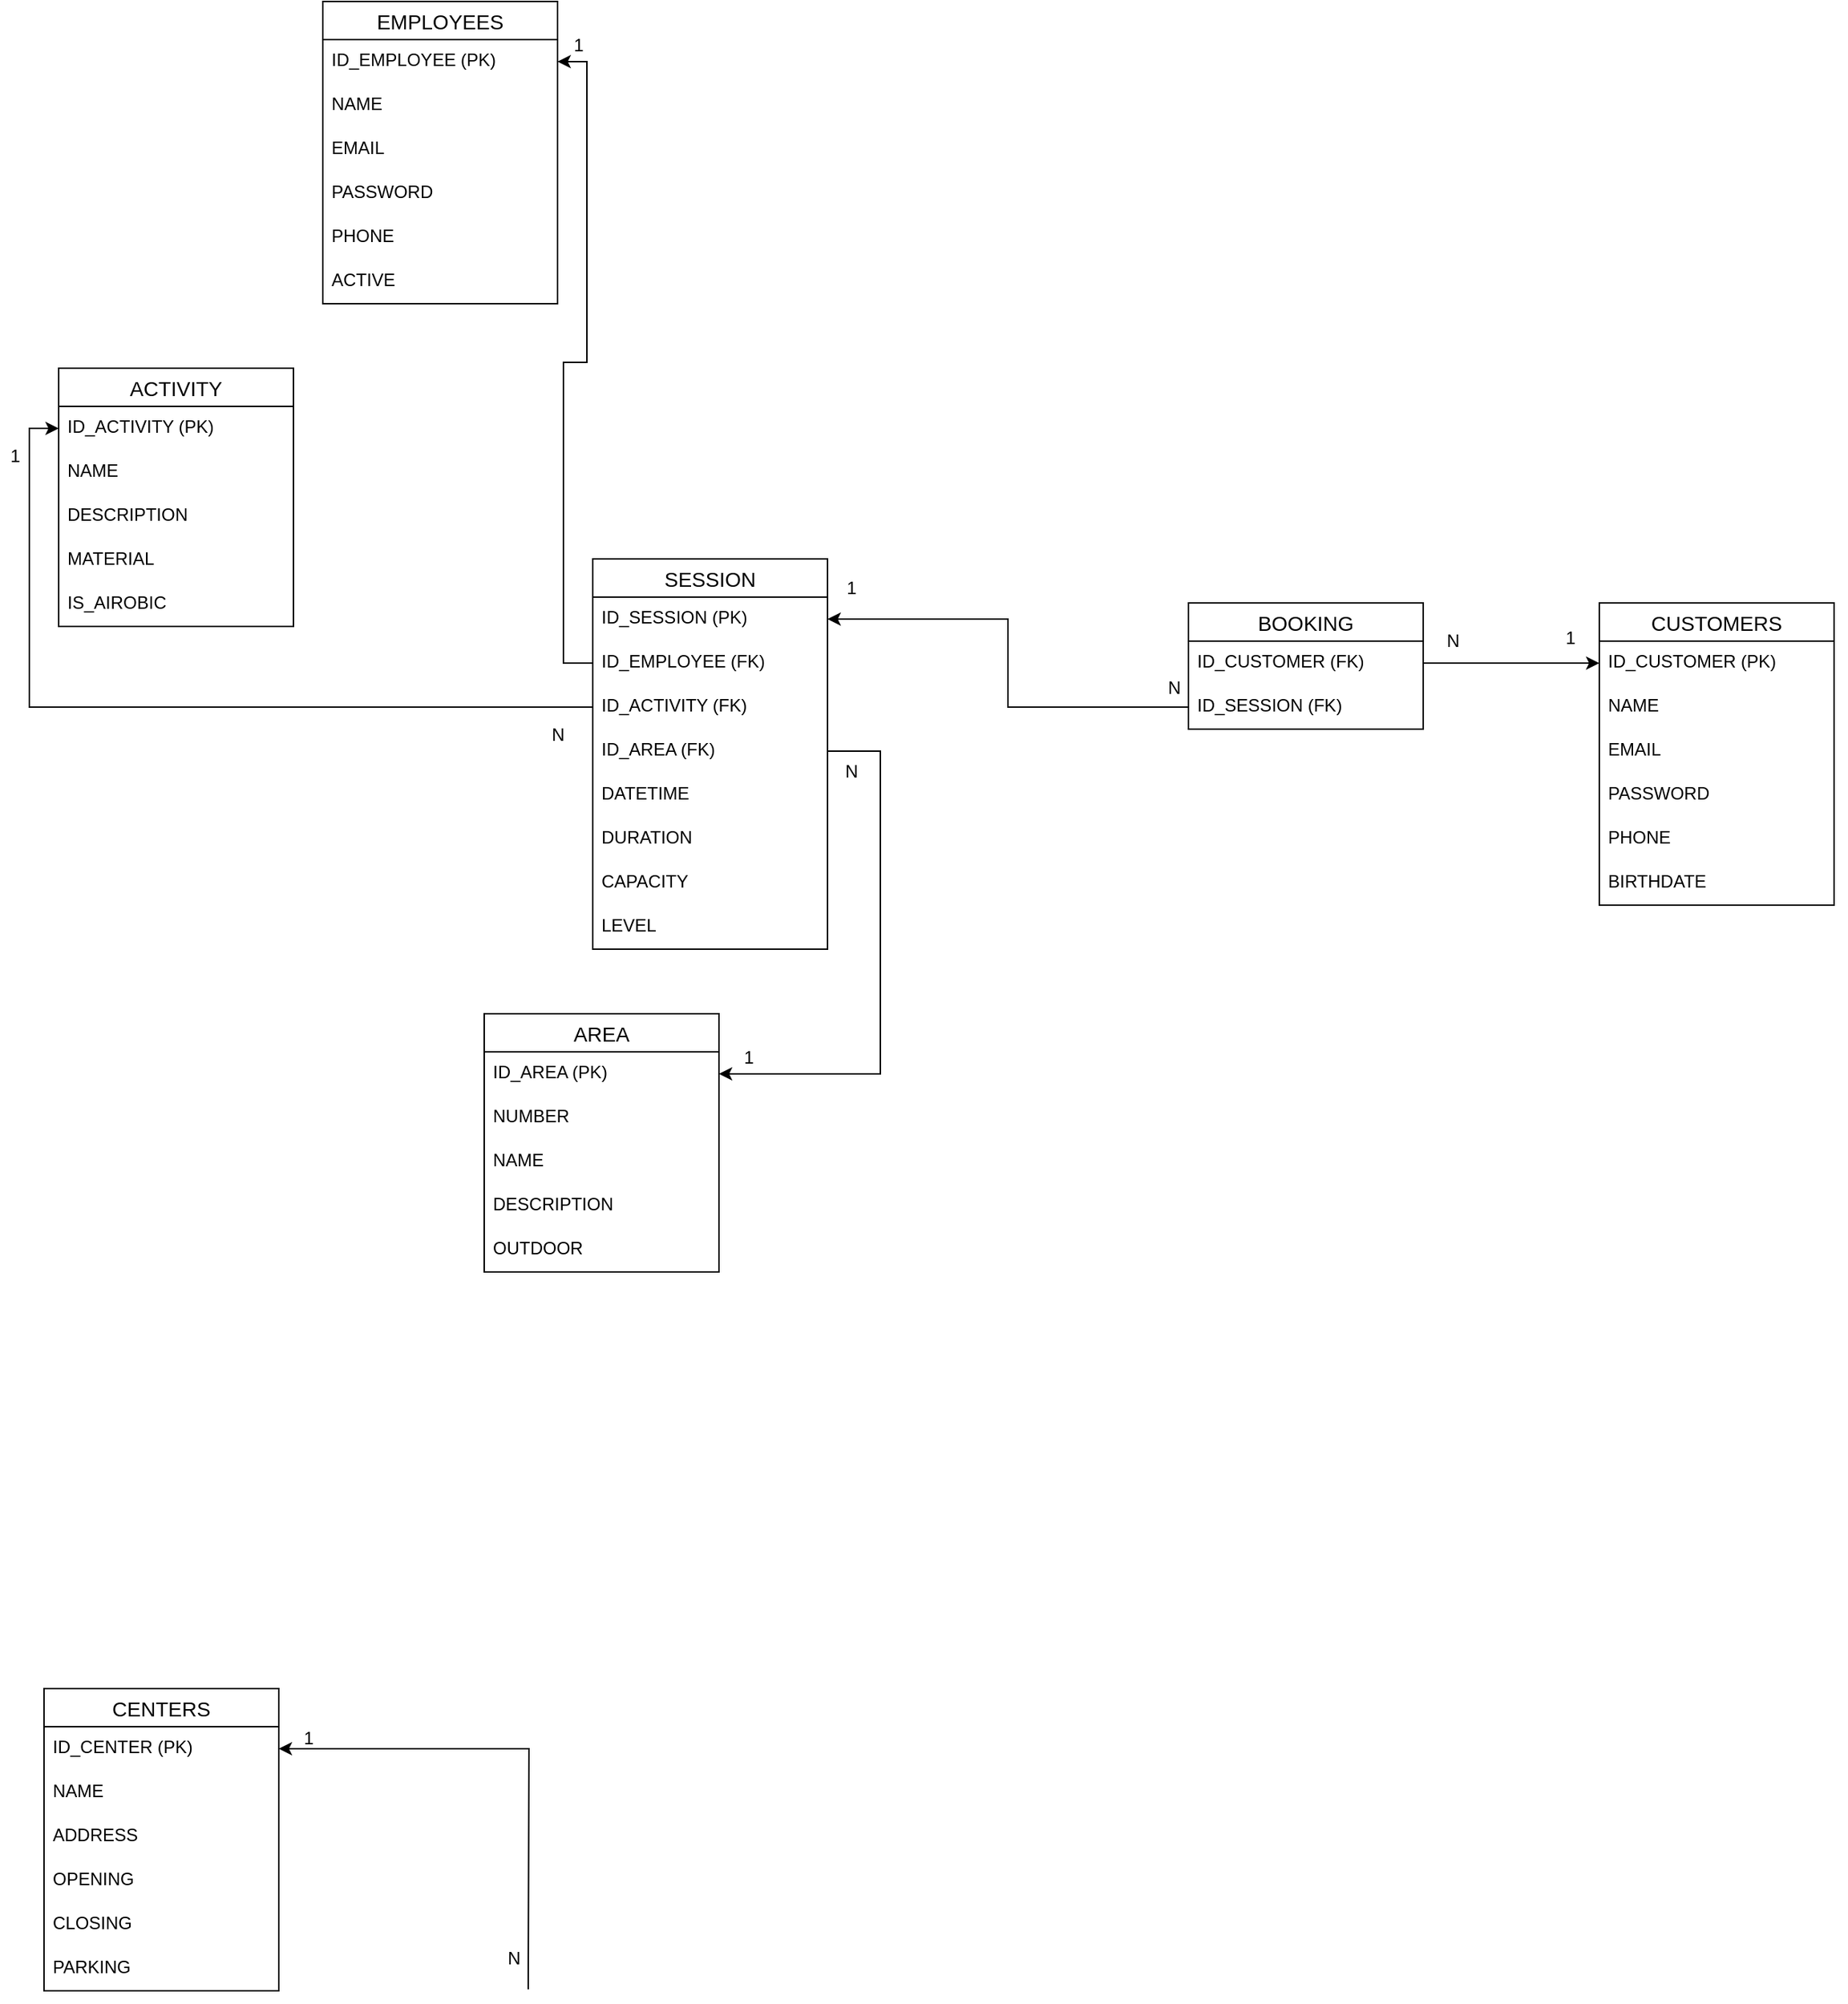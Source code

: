 <mxfile version="19.0.3" type="device"><diagram id="5CYism9q1fCz9XX-7f-5" name="Página-1"><mxGraphModel dx="1298" dy="800" grid="1" gridSize="10" guides="1" tooltips="1" connect="1" arrows="1" fold="1" page="1" pageScale="1" pageWidth="827" pageHeight="1169" math="0" shadow="0"><root><mxCell id="0"/><mxCell id="1" parent="0"/><mxCell id="PGzjCO5PON77qIHbCI3S-3" value="CUSTOMERS" style="swimlane;fontStyle=0;childLayout=stackLayout;horizontal=1;startSize=26;horizontalStack=0;resizeParent=1;resizeParentMax=0;resizeLast=0;collapsible=1;marginBottom=0;align=center;fontSize=14;" parent="1" vertex="1"><mxGeometry x="1100" y="470" width="160" height="206" as="geometry"/></mxCell><mxCell id="PGzjCO5PON77qIHbCI3S-4" value="ID_CUSTOMER (PK)" style="text;strokeColor=none;fillColor=none;spacingLeft=4;spacingRight=4;overflow=hidden;rotatable=0;points=[[0,0.5],[1,0.5]];portConstraint=eastwest;fontSize=12;" parent="PGzjCO5PON77qIHbCI3S-3" vertex="1"><mxGeometry y="26" width="160" height="30" as="geometry"/></mxCell><mxCell id="RRdlvzYGH5U2QP1c3TZj-36" value="NAME" style="text;strokeColor=none;fillColor=none;spacingLeft=4;spacingRight=4;overflow=hidden;rotatable=0;points=[[0,0.5],[1,0.5]];portConstraint=eastwest;fontSize=12;" vertex="1" parent="PGzjCO5PON77qIHbCI3S-3"><mxGeometry y="56" width="160" height="30" as="geometry"/></mxCell><mxCell id="RRdlvzYGH5U2QP1c3TZj-37" value="EMAIL" style="text;strokeColor=none;fillColor=none;spacingLeft=4;spacingRight=4;overflow=hidden;rotatable=0;points=[[0,0.5],[1,0.5]];portConstraint=eastwest;fontSize=12;" vertex="1" parent="PGzjCO5PON77qIHbCI3S-3"><mxGeometry y="86" width="160" height="30" as="geometry"/></mxCell><mxCell id="RRdlvzYGH5U2QP1c3TZj-38" value="PASSWORD" style="text;strokeColor=none;fillColor=none;spacingLeft=4;spacingRight=4;overflow=hidden;rotatable=0;points=[[0,0.5],[1,0.5]];portConstraint=eastwest;fontSize=12;" vertex="1" parent="PGzjCO5PON77qIHbCI3S-3"><mxGeometry y="116" width="160" height="30" as="geometry"/></mxCell><mxCell id="RRdlvzYGH5U2QP1c3TZj-39" value="PHONE" style="text;strokeColor=none;fillColor=none;spacingLeft=4;spacingRight=4;overflow=hidden;rotatable=0;points=[[0,0.5],[1,0.5]];portConstraint=eastwest;fontSize=12;" vertex="1" parent="PGzjCO5PON77qIHbCI3S-3"><mxGeometry y="146" width="160" height="30" as="geometry"/></mxCell><mxCell id="RRdlvzYGH5U2QP1c3TZj-41" value="BIRTHDATE" style="text;strokeColor=none;fillColor=none;spacingLeft=4;spacingRight=4;overflow=hidden;rotatable=0;points=[[0,0.5],[1,0.5]];portConstraint=eastwest;fontSize=12;" vertex="1" parent="PGzjCO5PON77qIHbCI3S-3"><mxGeometry y="176" width="160" height="30" as="geometry"/></mxCell><mxCell id="TyOSJIykAoBerqUnBOCq-1" style="edgeStyle=none;rounded=0;orthogonalLoop=1;jettySize=auto;html=1;exitX=1;exitY=0.5;exitDx=0;exitDy=0;" parent="PGzjCO5PON77qIHbCI3S-3" source="PGzjCO5PON77qIHbCI3S-4" target="PGzjCO5PON77qIHbCI3S-4" edge="1"><mxGeometry relative="1" as="geometry"/></mxCell><mxCell id="PGzjCO5PON77qIHbCI3S-12" value="AREA" style="swimlane;fontStyle=0;childLayout=stackLayout;horizontal=1;startSize=26;horizontalStack=0;resizeParent=1;resizeParentMax=0;resizeLast=0;collapsible=1;marginBottom=0;align=center;fontSize=14;" parent="1" vertex="1"><mxGeometry x="340" y="750" width="160" height="176" as="geometry"/></mxCell><mxCell id="PGzjCO5PON77qIHbCI3S-13" value="ID_AREA (PK)" style="text;strokeColor=none;fillColor=none;spacingLeft=4;spacingRight=4;overflow=hidden;rotatable=0;points=[[0,0.5],[1,0.5]];portConstraint=eastwest;fontSize=12;" parent="PGzjCO5PON77qIHbCI3S-12" vertex="1"><mxGeometry y="26" width="160" height="30" as="geometry"/></mxCell><mxCell id="lBex2ostXITg3NktF5AI-43" value="NUMBER" style="text;strokeColor=none;fillColor=none;spacingLeft=4;spacingRight=4;overflow=hidden;rotatable=0;points=[[0,0.5],[1,0.5]];portConstraint=eastwest;fontSize=12;" parent="PGzjCO5PON77qIHbCI3S-12" vertex="1"><mxGeometry y="56" width="160" height="30" as="geometry"/></mxCell><mxCell id="lBex2ostXITg3NktF5AI-40" value="NAME" style="text;strokeColor=none;fillColor=none;spacingLeft=4;spacingRight=4;overflow=hidden;rotatable=0;points=[[0,0.5],[1,0.5]];portConstraint=eastwest;fontSize=12;" parent="PGzjCO5PON77qIHbCI3S-12" vertex="1"><mxGeometry y="86" width="160" height="30" as="geometry"/></mxCell><mxCell id="lBex2ostXITg3NktF5AI-41" value="DESCRIPTION" style="text;strokeColor=none;fillColor=none;spacingLeft=4;spacingRight=4;overflow=hidden;rotatable=0;points=[[0,0.5],[1,0.5]];portConstraint=eastwest;fontSize=12;" parent="PGzjCO5PON77qIHbCI3S-12" vertex="1"><mxGeometry y="116" width="160" height="30" as="geometry"/></mxCell><mxCell id="lBex2ostXITg3NktF5AI-42" value="OUTDOOR" style="text;strokeColor=none;fillColor=none;spacingLeft=4;spacingRight=4;overflow=hidden;rotatable=0;points=[[0,0.5],[1,0.5]];portConstraint=eastwest;fontSize=12;" parent="PGzjCO5PON77qIHbCI3S-12" vertex="1"><mxGeometry y="146" width="160" height="30" as="geometry"/></mxCell><mxCell id="PGzjCO5PON77qIHbCI3S-18" value="SESSION" style="swimlane;fontStyle=0;childLayout=stackLayout;horizontal=1;startSize=26;horizontalStack=0;resizeParent=1;resizeParentMax=0;resizeLast=0;collapsible=1;marginBottom=0;align=center;fontSize=14;" parent="1" vertex="1"><mxGeometry x="414" y="440" width="160" height="266" as="geometry"/></mxCell><mxCell id="lBex2ostXITg3NktF5AI-23" value="ID_SESSION (PK)" style="text;strokeColor=none;fillColor=none;spacingLeft=4;spacingRight=4;overflow=hidden;rotatable=0;points=[[0,0.5],[1,0.5]];portConstraint=eastwest;fontSize=12;" parent="PGzjCO5PON77qIHbCI3S-18" vertex="1"><mxGeometry y="26" width="160" height="30" as="geometry"/></mxCell><mxCell id="RRdlvzYGH5U2QP1c3TZj-6" value="ID_EMPLOYEE (FK)" style="text;strokeColor=none;fillColor=none;spacingLeft=4;spacingRight=4;overflow=hidden;rotatable=0;points=[[0,0.5],[1,0.5]];portConstraint=eastwest;fontSize=12;" vertex="1" parent="PGzjCO5PON77qIHbCI3S-18"><mxGeometry y="56" width="160" height="30" as="geometry"/></mxCell><mxCell id="lBex2ostXITg3NktF5AI-44" value="ID_ACTIVITY (FK)" style="text;strokeColor=none;fillColor=none;spacingLeft=4;spacingRight=4;overflow=hidden;rotatable=0;points=[[0,0.5],[1,0.5]];portConstraint=eastwest;fontSize=12;fontStyle=0" parent="PGzjCO5PON77qIHbCI3S-18" vertex="1"><mxGeometry y="86" width="160" height="30" as="geometry"/></mxCell><mxCell id="RRdlvzYGH5U2QP1c3TZj-2" value="ID_AREA (FK)" style="text;strokeColor=none;fillColor=none;spacingLeft=4;spacingRight=4;overflow=hidden;rotatable=0;points=[[0,0.5],[1,0.5]];portConstraint=eastwest;fontSize=12;fontStyle=0" vertex="1" parent="PGzjCO5PON77qIHbCI3S-18"><mxGeometry y="116" width="160" height="30" as="geometry"/></mxCell><mxCell id="lBex2ostXITg3NktF5AI-25" value="DATETIME" style="text;strokeColor=none;fillColor=none;spacingLeft=4;spacingRight=4;overflow=hidden;rotatable=0;points=[[0,0.5],[1,0.5]];portConstraint=eastwest;fontSize=12;fontStyle=0" parent="PGzjCO5PON77qIHbCI3S-18" vertex="1"><mxGeometry y="146" width="160" height="30" as="geometry"/></mxCell><mxCell id="RRdlvzYGH5U2QP1c3TZj-42" value="DURATION" style="text;strokeColor=none;fillColor=none;spacingLeft=4;spacingRight=4;overflow=hidden;rotatable=0;points=[[0,0.5],[1,0.5]];portConstraint=eastwest;fontSize=12;fontStyle=0" vertex="1" parent="PGzjCO5PON77qIHbCI3S-18"><mxGeometry y="176" width="160" height="30" as="geometry"/></mxCell><mxCell id="RRdlvzYGH5U2QP1c3TZj-35" value="CAPACITY" style="text;strokeColor=none;fillColor=none;spacingLeft=4;spacingRight=4;overflow=hidden;rotatable=0;points=[[0,0.5],[1,0.5]];portConstraint=eastwest;fontSize=12;fontStyle=0" vertex="1" parent="PGzjCO5PON77qIHbCI3S-18"><mxGeometry y="206" width="160" height="30" as="geometry"/></mxCell><mxCell id="RRdlvzYGH5U2QP1c3TZj-43" value="LEVEL" style="text;strokeColor=none;fillColor=none;spacingLeft=4;spacingRight=4;overflow=hidden;rotatable=0;points=[[0,0.5],[1,0.5]];portConstraint=eastwest;fontSize=12;fontStyle=0" vertex="1" parent="PGzjCO5PON77qIHbCI3S-18"><mxGeometry y="236" width="160" height="30" as="geometry"/></mxCell><mxCell id="PGzjCO5PON77qIHbCI3S-33" value="EMPLOYEES" style="swimlane;fontStyle=0;childLayout=stackLayout;horizontal=1;startSize=26;horizontalStack=0;resizeParent=1;resizeParentMax=0;resizeLast=0;collapsible=1;marginBottom=0;align=center;fontSize=14;" parent="1" vertex="1"><mxGeometry x="230" y="60" width="160" height="206" as="geometry"/></mxCell><mxCell id="PGzjCO5PON77qIHbCI3S-34" value="ID_EMPLOYEE (PK)" style="text;strokeColor=none;fillColor=none;spacingLeft=4;spacingRight=4;overflow=hidden;rotatable=0;points=[[0,0.5],[1,0.5]];portConstraint=eastwest;fontSize=12;" parent="PGzjCO5PON77qIHbCI3S-33" vertex="1"><mxGeometry y="26" width="160" height="30" as="geometry"/></mxCell><mxCell id="RRdlvzYGH5U2QP1c3TZj-19" value="NAME" style="text;strokeColor=none;fillColor=none;spacingLeft=4;spacingRight=4;overflow=hidden;rotatable=0;points=[[0,0.5],[1,0.5]];portConstraint=eastwest;fontSize=12;" vertex="1" parent="PGzjCO5PON77qIHbCI3S-33"><mxGeometry y="56" width="160" height="30" as="geometry"/></mxCell><mxCell id="RRdlvzYGH5U2QP1c3TZj-20" value="EMAIL" style="text;strokeColor=none;fillColor=none;spacingLeft=4;spacingRight=4;overflow=hidden;rotatable=0;points=[[0,0.5],[1,0.5]];portConstraint=eastwest;fontSize=12;" vertex="1" parent="PGzjCO5PON77qIHbCI3S-33"><mxGeometry y="86" width="160" height="30" as="geometry"/></mxCell><mxCell id="RRdlvzYGH5U2QP1c3TZj-21" value="PASSWORD" style="text;strokeColor=none;fillColor=none;spacingLeft=4;spacingRight=4;overflow=hidden;rotatable=0;points=[[0,0.5],[1,0.5]];portConstraint=eastwest;fontSize=12;" vertex="1" parent="PGzjCO5PON77qIHbCI3S-33"><mxGeometry y="116" width="160" height="30" as="geometry"/></mxCell><mxCell id="RRdlvzYGH5U2QP1c3TZj-40" value="PHONE" style="text;strokeColor=none;fillColor=none;spacingLeft=4;spacingRight=4;overflow=hidden;rotatable=0;points=[[0,0.5],[1,0.5]];portConstraint=eastwest;fontSize=12;" vertex="1" parent="PGzjCO5PON77qIHbCI3S-33"><mxGeometry y="146" width="160" height="30" as="geometry"/></mxCell><mxCell id="RRdlvzYGH5U2QP1c3TZj-22" value="ACTIVE" style="text;strokeColor=none;fillColor=none;spacingLeft=4;spacingRight=4;overflow=hidden;rotatable=0;points=[[0,0.5],[1,0.5]];portConstraint=eastwest;fontSize=12;" vertex="1" parent="PGzjCO5PON77qIHbCI3S-33"><mxGeometry y="176" width="160" height="30" as="geometry"/></mxCell><mxCell id="lDzLkGo1oz-MD6iO0Lj2-32" style="edgeStyle=orthogonalEdgeStyle;rounded=0;orthogonalLoop=1;jettySize=auto;html=1;exitX=0.5;exitY=1;exitDx=0;exitDy=0;" parent="1" edge="1"><mxGeometry relative="1" as="geometry"><mxPoint x="475" y="390" as="sourcePoint"/><mxPoint x="475" y="390" as="targetPoint"/></mxGeometry></mxCell><mxCell id="lBex2ostXITg3NktF5AI-9" value="1" style="text;html=1;align=center;verticalAlign=middle;resizable=0;points=[];autosize=1;strokeColor=none;fillColor=none;" parent="1" vertex="1"><mxGeometry x="510" y="770" width="20" height="20" as="geometry"/></mxCell><mxCell id="lBex2ostXITg3NktF5AI-10" value="N" style="text;html=1;align=center;verticalAlign=middle;resizable=0;points=[];autosize=1;strokeColor=none;fillColor=none;" parent="1" vertex="1"><mxGeometry x="580" y="575" width="20" height="20" as="geometry"/></mxCell><mxCell id="lBex2ostXITg3NktF5AI-11" value="ACTIVITY" style="swimlane;fontStyle=0;childLayout=stackLayout;horizontal=1;startSize=26;horizontalStack=0;resizeParent=1;resizeParentMax=0;resizeLast=0;collapsible=1;marginBottom=0;align=center;fontSize=14;" parent="1" vertex="1"><mxGeometry x="50" y="310" width="160" height="176" as="geometry"/></mxCell><mxCell id="lBex2ostXITg3NktF5AI-12" value="ID_ACTIVITY (PK)" style="text;strokeColor=none;fillColor=none;spacingLeft=4;spacingRight=4;overflow=hidden;rotatable=0;points=[[0,0.5],[1,0.5]];portConstraint=eastwest;fontSize=12;" parent="lBex2ostXITg3NktF5AI-11" vertex="1"><mxGeometry y="26" width="160" height="30" as="geometry"/></mxCell><mxCell id="RRdlvzYGH5U2QP1c3TZj-14" value="NAME" style="text;strokeColor=none;fillColor=none;spacingLeft=4;spacingRight=4;overflow=hidden;rotatable=0;points=[[0,0.5],[1,0.5]];portConstraint=eastwest;fontSize=12;" vertex="1" parent="lBex2ostXITg3NktF5AI-11"><mxGeometry y="56" width="160" height="30" as="geometry"/></mxCell><mxCell id="RRdlvzYGH5U2QP1c3TZj-15" value="DESCRIPTION" style="text;strokeColor=none;fillColor=none;spacingLeft=4;spacingRight=4;overflow=hidden;rotatable=0;points=[[0,0.5],[1,0.5]];portConstraint=eastwest;fontSize=12;" vertex="1" parent="lBex2ostXITg3NktF5AI-11"><mxGeometry y="86" width="160" height="30" as="geometry"/></mxCell><mxCell id="RRdlvzYGH5U2QP1c3TZj-16" value="MATERIAL" style="text;strokeColor=none;fillColor=none;spacingLeft=4;spacingRight=4;overflow=hidden;rotatable=0;points=[[0,0.5],[1,0.5]];portConstraint=eastwest;fontSize=12;" vertex="1" parent="lBex2ostXITg3NktF5AI-11"><mxGeometry y="116" width="160" height="30" as="geometry"/></mxCell><mxCell id="RRdlvzYGH5U2QP1c3TZj-54" value="IS_AIROBIC" style="text;strokeColor=none;fillColor=none;spacingLeft=4;spacingRight=4;overflow=hidden;rotatable=0;points=[[0,0.5],[1,0.5]];portConstraint=eastwest;fontSize=12;" vertex="1" parent="lBex2ostXITg3NktF5AI-11"><mxGeometry y="146" width="160" height="30" as="geometry"/></mxCell><mxCell id="lBex2ostXITg3NktF5AI-13" style="edgeStyle=none;rounded=0;orthogonalLoop=1;jettySize=auto;html=1;exitX=1;exitY=0.5;exitDx=0;exitDy=0;" parent="lBex2ostXITg3NktF5AI-11" edge="1"><mxGeometry relative="1" as="geometry"><mxPoint x="160" y="-19" as="sourcePoint"/><mxPoint x="160" y="-19" as="targetPoint"/></mxGeometry></mxCell><mxCell id="lBex2ostXITg3NktF5AI-17" value="N" style="text;html=1;align=center;verticalAlign=middle;resizable=0;points=[];autosize=1;strokeColor=none;fillColor=none;" parent="1" vertex="1"><mxGeometry x="380" y="550" width="20" height="20" as="geometry"/></mxCell><mxCell id="lBex2ostXITg3NktF5AI-18" value="N" style="text;html=1;align=center;verticalAlign=middle;resizable=0;points=[];autosize=1;strokeColor=none;fillColor=none;" parent="1" vertex="1"><mxGeometry x="800" y="518" width="20" height="20" as="geometry"/></mxCell><mxCell id="lBex2ostXITg3NktF5AI-20" value="1" style="text;html=1;align=center;verticalAlign=middle;resizable=0;points=[];autosize=1;strokeColor=none;fillColor=none;" parent="1" vertex="1"><mxGeometry x="10" y="360" width="20" height="20" as="geometry"/></mxCell><mxCell id="lBex2ostXITg3NktF5AI-29" value="1" style="text;html=1;align=center;verticalAlign=middle;resizable=0;points=[];autosize=1;strokeColor=none;fillColor=none;" parent="1" vertex="1"><mxGeometry x="394" y="80" width="20" height="20" as="geometry"/></mxCell><mxCell id="RRdlvzYGH5U2QP1c3TZj-4" style="edgeStyle=orthogonalEdgeStyle;rounded=0;orthogonalLoop=1;jettySize=auto;html=1;entryX=0;entryY=0.5;entryDx=0;entryDy=0;" edge="1" parent="1" source="lBex2ostXITg3NktF5AI-44" target="lBex2ostXITg3NktF5AI-12"><mxGeometry relative="1" as="geometry"/></mxCell><mxCell id="RRdlvzYGH5U2QP1c3TZj-11" style="edgeStyle=orthogonalEdgeStyle;rounded=0;orthogonalLoop=1;jettySize=auto;html=1;" edge="1" parent="1" source="RRdlvzYGH5U2QP1c3TZj-2" target="PGzjCO5PON77qIHbCI3S-13"><mxGeometry relative="1" as="geometry"><Array as="points"><mxPoint x="610" y="571"/><mxPoint x="610" y="791"/></Array></mxGeometry></mxCell><mxCell id="RRdlvzYGH5U2QP1c3TZj-12" value="1" style="text;html=1;align=center;verticalAlign=middle;resizable=0;points=[];autosize=1;strokeColor=none;fillColor=none;" vertex="1" parent="1"><mxGeometry x="1070" y="484" width="20" height="20" as="geometry"/></mxCell><mxCell id="RRdlvzYGH5U2QP1c3TZj-26" style="edgeStyle=orthogonalEdgeStyle;rounded=0;orthogonalLoop=1;jettySize=auto;html=1;entryX=1;entryY=0.5;entryDx=0;entryDy=0;" edge="1" parent="1" source="RRdlvzYGH5U2QP1c3TZj-6" target="PGzjCO5PON77qIHbCI3S-34"><mxGeometry relative="1" as="geometry"/></mxCell><mxCell id="RRdlvzYGH5U2QP1c3TZj-27" value="BOOKING" style="swimlane;fontStyle=0;childLayout=stackLayout;horizontal=1;startSize=26;horizontalStack=0;resizeParent=1;resizeParentMax=0;resizeLast=0;collapsible=1;marginBottom=0;align=center;fontSize=14;" vertex="1" parent="1"><mxGeometry x="820" y="470" width="160" height="86" as="geometry"/></mxCell><mxCell id="RRdlvzYGH5U2QP1c3TZj-31" value="ID_CUSTOMER (FK)" style="text;strokeColor=none;fillColor=none;spacingLeft=4;spacingRight=4;overflow=hidden;rotatable=0;points=[[0,0.5],[1,0.5]];portConstraint=eastwest;fontSize=12;" vertex="1" parent="RRdlvzYGH5U2QP1c3TZj-27"><mxGeometry y="26" width="160" height="30" as="geometry"/></mxCell><mxCell id="RRdlvzYGH5U2QP1c3TZj-29" style="edgeStyle=none;rounded=0;orthogonalLoop=1;jettySize=auto;html=1;exitX=1;exitY=0.5;exitDx=0;exitDy=0;" edge="1" parent="RRdlvzYGH5U2QP1c3TZj-27" source="RRdlvzYGH5U2QP1c3TZj-28" target="RRdlvzYGH5U2QP1c3TZj-28"><mxGeometry relative="1" as="geometry"/></mxCell><mxCell id="RRdlvzYGH5U2QP1c3TZj-28" value="ID_SESSION (FK)" style="text;strokeColor=none;fillColor=none;spacingLeft=4;spacingRight=4;overflow=hidden;rotatable=0;points=[[0,0.5],[1,0.5]];portConstraint=eastwest;fontSize=12;" vertex="1" parent="RRdlvzYGH5U2QP1c3TZj-27"><mxGeometry y="56" width="160" height="30" as="geometry"/></mxCell><mxCell id="RRdlvzYGH5U2QP1c3TZj-30" value="1" style="text;html=1;align=center;verticalAlign=middle;resizable=0;points=[];autosize=1;strokeColor=none;fillColor=none;" vertex="1" parent="1"><mxGeometry x="580" y="450" width="20" height="20" as="geometry"/></mxCell><mxCell id="RRdlvzYGH5U2QP1c3TZj-32" style="edgeStyle=orthogonalEdgeStyle;rounded=0;orthogonalLoop=1;jettySize=auto;html=1;" edge="1" parent="1" source="RRdlvzYGH5U2QP1c3TZj-31" target="PGzjCO5PON77qIHbCI3S-4"><mxGeometry relative="1" as="geometry"/></mxCell><mxCell id="RRdlvzYGH5U2QP1c3TZj-33" value="N" style="text;html=1;align=center;verticalAlign=middle;resizable=0;points=[];autosize=1;strokeColor=none;fillColor=none;" vertex="1" parent="1"><mxGeometry x="990" y="486" width="20" height="20" as="geometry"/></mxCell><mxCell id="RRdlvzYGH5U2QP1c3TZj-34" style="edgeStyle=orthogonalEdgeStyle;rounded=0;orthogonalLoop=1;jettySize=auto;html=1;" edge="1" parent="1" source="RRdlvzYGH5U2QP1c3TZj-28" target="lBex2ostXITg3NktF5AI-23"><mxGeometry relative="1" as="geometry"/></mxCell><mxCell id="RRdlvzYGH5U2QP1c3TZj-44" value="CENTERS" style="swimlane;fontStyle=0;childLayout=stackLayout;horizontal=1;startSize=26;horizontalStack=0;resizeParent=1;resizeParentMax=0;resizeLast=0;collapsible=1;marginBottom=0;align=center;fontSize=14;" vertex="1" parent="1"><mxGeometry x="40" y="1210" width="160" height="206" as="geometry"/></mxCell><mxCell id="RRdlvzYGH5U2QP1c3TZj-45" value="ID_CENTER (PK)" style="text;strokeColor=none;fillColor=none;spacingLeft=4;spacingRight=4;overflow=hidden;rotatable=0;points=[[0,0.5],[1,0.5]];portConstraint=eastwest;fontSize=12;" vertex="1" parent="RRdlvzYGH5U2QP1c3TZj-44"><mxGeometry y="26" width="160" height="30" as="geometry"/></mxCell><mxCell id="RRdlvzYGH5U2QP1c3TZj-46" value="NAME" style="text;strokeColor=none;fillColor=none;spacingLeft=4;spacingRight=4;overflow=hidden;rotatable=0;points=[[0,0.5],[1,0.5]];portConstraint=eastwest;fontSize=12;" vertex="1" parent="RRdlvzYGH5U2QP1c3TZj-44"><mxGeometry y="56" width="160" height="30" as="geometry"/></mxCell><mxCell id="RRdlvzYGH5U2QP1c3TZj-47" value="ADDRESS" style="text;strokeColor=none;fillColor=none;spacingLeft=4;spacingRight=4;overflow=hidden;rotatable=0;points=[[0,0.5],[1,0.5]];portConstraint=eastwest;fontSize=12;" vertex="1" parent="RRdlvzYGH5U2QP1c3TZj-44"><mxGeometry y="86" width="160" height="30" as="geometry"/></mxCell><mxCell id="RRdlvzYGH5U2QP1c3TZj-48" value="OPENING" style="text;strokeColor=none;fillColor=none;spacingLeft=4;spacingRight=4;overflow=hidden;rotatable=0;points=[[0,0.5],[1,0.5]];portConstraint=eastwest;fontSize=12;" vertex="1" parent="RRdlvzYGH5U2QP1c3TZj-44"><mxGeometry y="116" width="160" height="30" as="geometry"/></mxCell><mxCell id="RRdlvzYGH5U2QP1c3TZj-49" value="CLOSING" style="text;strokeColor=none;fillColor=none;spacingLeft=4;spacingRight=4;overflow=hidden;rotatable=0;points=[[0,0.5],[1,0.5]];portConstraint=eastwest;fontSize=12;" vertex="1" parent="RRdlvzYGH5U2QP1c3TZj-44"><mxGeometry y="146" width="160" height="30" as="geometry"/></mxCell><mxCell id="RRdlvzYGH5U2QP1c3TZj-50" value="PARKING" style="text;strokeColor=none;fillColor=none;spacingLeft=4;spacingRight=4;overflow=hidden;rotatable=0;points=[[0,0.5],[1,0.5]];portConstraint=eastwest;fontSize=12;" vertex="1" parent="RRdlvzYGH5U2QP1c3TZj-44"><mxGeometry y="176" width="160" height="30" as="geometry"/></mxCell><mxCell id="RRdlvzYGH5U2QP1c3TZj-51" value="1" style="text;html=1;align=center;verticalAlign=middle;resizable=0;points=[];autosize=1;strokeColor=none;fillColor=none;" vertex="1" parent="1"><mxGeometry x="210" y="1234" width="20" height="20" as="geometry"/></mxCell><mxCell id="RRdlvzYGH5U2QP1c3TZj-52" value="N" style="text;html=1;align=center;verticalAlign=middle;resizable=0;points=[];autosize=1;strokeColor=none;fillColor=none;" vertex="1" parent="1"><mxGeometry x="350" y="1384" width="20" height="20" as="geometry"/></mxCell><mxCell id="RRdlvzYGH5U2QP1c3TZj-53" style="edgeStyle=orthogonalEdgeStyle;rounded=0;orthogonalLoop=1;jettySize=auto;html=1;entryX=1;entryY=0.5;entryDx=0;entryDy=0;fontSize=10;" edge="1" parent="1" target="RRdlvzYGH5U2QP1c3TZj-45"><mxGeometry relative="1" as="geometry"><mxPoint x="370" y="1415.059" as="sourcePoint"/></mxGeometry></mxCell></root></mxGraphModel></diagram></mxfile>